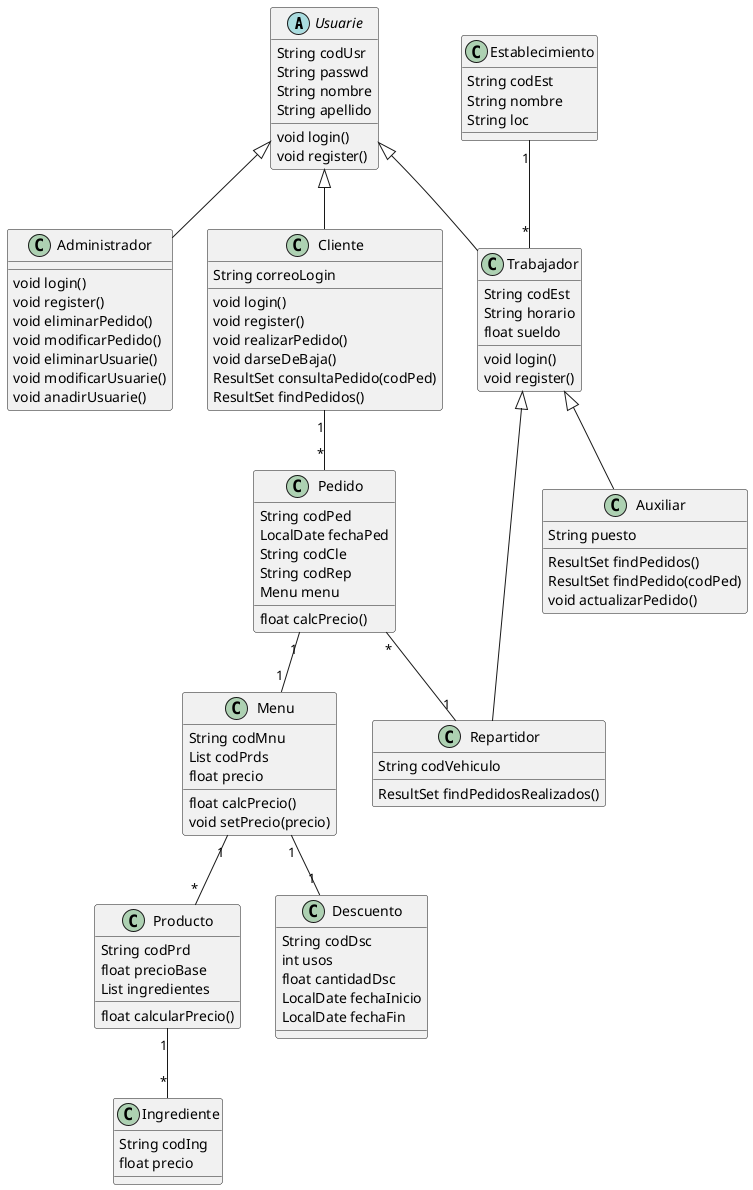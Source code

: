 @startuml

abstract class Usuarie {
    String codUsr
    String passwd
    String nombre
    String apellido
    void login()
    void register()
}
class Administrador {
    void login()
    void register()
    void eliminarPedido()
    void modificarPedido()
    void eliminarUsuarie()
    void modificarUsuarie()
    void anadirUsuarie()
}

class Cliente {
    String correoLogin
    void login()
    void register()
    void realizarPedido()
    void darseDeBaja()
    ResultSet consultaPedido(codPed)
    ResultSet findPedidos()
}

class Trabajador {
    String codEst
    String horario
    float sueldo
    void login()
    void register()
}

class Repartidor {
    String codVehiculo
    ResultSet findPedidosRealizados()
}

class Auxiliar {
    String puesto
    ResultSet findPedidos()
    ResultSet findPedido(codPed)
    void actualizarPedido()
}

class Establecimiento {
    String codEst
    String nombre
    String loc
}

class Pedido {
    String codPed
    LocalDate fechaPed
    String codCle
    String codRep
    Menu menu
    float calcPrecio()
}

class Producto {
    String codPrd
    float precioBase
    List ingredientes
    float calcularPrecio()
}

class Ingrediente {
    String codIng
    float precio
}

class Menu {
    String codMnu
    List codPrds
    float precio
    float calcPrecio()
    void setPrecio(precio)
}

class Descuento {
    String codDsc
    int usos
    float cantidadDsc
    LocalDate fechaInicio
    LocalDate fechaFin
}

Usuarie <|-- Administrador
Usuarie <|-- Cliente
Usuarie <|-- Trabajador

Trabajador <|-- Auxiliar
Trabajador <|-- Repartidor

Establecimiento "1" -- "*" Trabajador

Cliente "1" -down- "*" Pedido
Pedido "1" -- "1" Menu
Menu "1" -- "*" Producto
Producto "1" -- "*" Ingrediente

Pedido "*" -- "1" Repartidor

Menu "1" -- "1" Descuento

@enduml